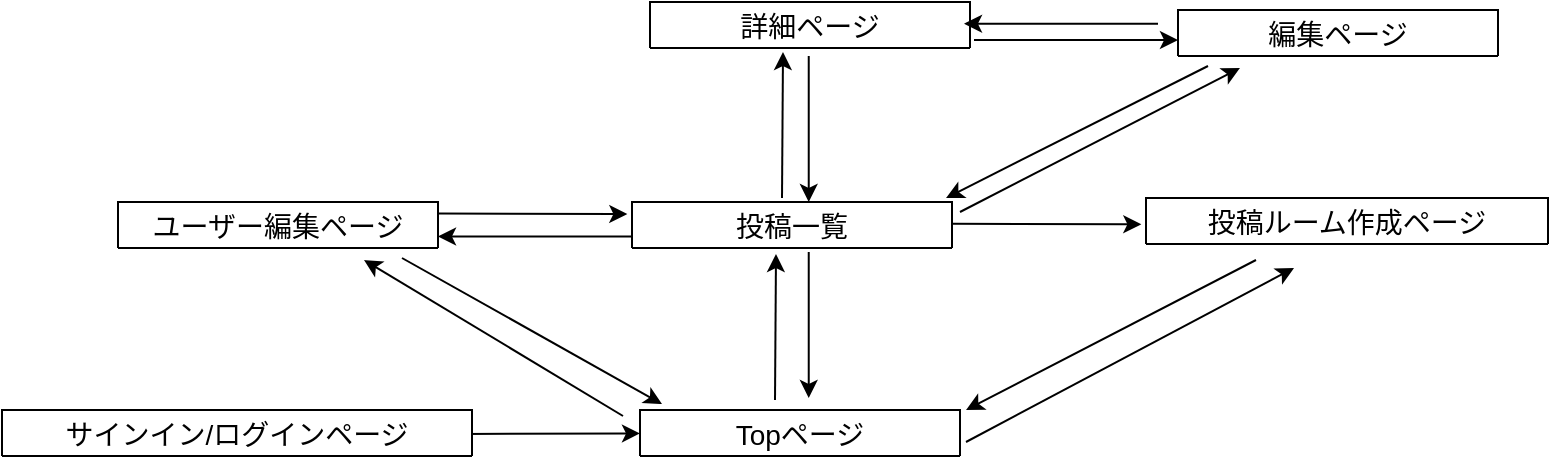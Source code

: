 <mxfile>
    <diagram id="OhMBDFSLoGVkJqcXJaYi" name="ページ1">
        <mxGraphModel dx="720" dy="524" grid="0" gridSize="10" guides="1" tooltips="1" connect="1" arrows="1" fold="1" page="1" pageScale="1" pageWidth="827" pageHeight="1169" background="#FFFFFF" math="0" shadow="0">
            <root>
                <mxCell id="0"/>
                <mxCell id="1" parent="0"/>
                <mxCell id="38" style="edgeStyle=none;html=1;strokeColor=#000000;" edge="1" parent="1" target="24">
                    <mxGeometry relative="1" as="geometry">
                        <mxPoint x="243" y="294" as="sourcePoint"/>
                    </mxGeometry>
                </mxCell>
                <mxCell id="19" value="サインイン/ログインページ" style="swimlane;fontStyle=0;childLayout=stackLayout;horizontal=1;startSize=26;horizontalStack=0;resizeParent=1;resizeParentMax=0;resizeLast=0;collapsible=1;marginBottom=0;align=center;fontSize=14;" vertex="1" parent="1">
                    <mxGeometry x="12" y="282" width="235" height="23" as="geometry"/>
                </mxCell>
                <mxCell id="43" style="edgeStyle=none;html=1;exitX=0;exitY=0.75;exitDx=0;exitDy=0;entryX=1;entryY=0.75;entryDx=0;entryDy=0;strokeColor=#000000;" edge="1" parent="1" source="23" target="29">
                    <mxGeometry relative="1" as="geometry"/>
                </mxCell>
                <mxCell id="23" value="投稿一覧" style="swimlane;fontStyle=0;childLayout=stackLayout;horizontal=1;startSize=26;horizontalStack=0;resizeParent=1;resizeParentMax=0;resizeLast=0;collapsible=1;marginBottom=0;align=center;fontSize=14;" vertex="1" parent="1">
                    <mxGeometry x="327" y="178" width="160" height="23" as="geometry"/>
                </mxCell>
                <mxCell id="24" value="Topページ" style="swimlane;fontStyle=0;childLayout=stackLayout;horizontal=1;startSize=26;horizontalStack=0;resizeParent=1;resizeParentMax=0;resizeLast=0;collapsible=1;marginBottom=0;align=center;fontSize=14;" vertex="1" parent="1">
                    <mxGeometry x="331" y="282" width="160" height="23" as="geometry">
                        <mxRectangle x="331" y="282" width="100" height="29" as="alternateBounds"/>
                    </mxGeometry>
                </mxCell>
                <mxCell id="27" value="投稿ルーム作成ページ" style="swimlane;fontStyle=0;childLayout=stackLayout;horizontal=1;startSize=26;horizontalStack=0;resizeParent=1;resizeParentMax=0;resizeLast=0;collapsible=1;marginBottom=0;align=center;fontSize=14;" vertex="1" parent="1">
                    <mxGeometry x="584" y="176" width="201" height="23" as="geometry"/>
                </mxCell>
                <mxCell id="28" value="詳細ページ" style="swimlane;fontStyle=0;childLayout=stackLayout;horizontal=1;startSize=26;horizontalStack=0;resizeParent=1;resizeParentMax=0;resizeLast=0;collapsible=1;marginBottom=0;align=center;fontSize=14;" vertex="1" parent="1">
                    <mxGeometry x="336" y="78" width="160" height="23" as="geometry"/>
                </mxCell>
                <mxCell id="44" style="edgeStyle=none;html=1;exitX=1;exitY=0.25;exitDx=0;exitDy=0;strokeColor=#000000;" edge="1" parent="1" source="29">
                    <mxGeometry relative="1" as="geometry">
                        <mxPoint x="324.667" y="184" as="targetPoint"/>
                    </mxGeometry>
                </mxCell>
                <mxCell id="29" value="ユーザー編集ページ" style="swimlane;fontStyle=0;childLayout=stackLayout;horizontal=1;startSize=26;horizontalStack=0;resizeParent=1;resizeParentMax=0;resizeLast=0;collapsible=1;marginBottom=0;align=center;fontSize=14;" vertex="1" parent="1">
                    <mxGeometry x="70" y="178" width="160" height="23" as="geometry"/>
                </mxCell>
                <mxCell id="34" value="編集ページ" style="swimlane;fontStyle=0;childLayout=stackLayout;horizontal=1;startSize=26;horizontalStack=0;resizeParent=1;resizeParentMax=0;resizeLast=0;collapsible=1;marginBottom=0;align=center;fontSize=14;" vertex="1" parent="1">
                    <mxGeometry x="600" y="82" width="160" height="23" as="geometry"/>
                </mxCell>
                <mxCell id="39" style="edgeStyle=none;html=1;exitX=1;exitY=0.25;exitDx=0;exitDy=0;strokeColor=#000000;" edge="1" parent="1">
                    <mxGeometry relative="1" as="geometry">
                        <mxPoint x="398.5" y="277" as="sourcePoint"/>
                        <mxPoint x="399" y="204" as="targetPoint"/>
                    </mxGeometry>
                </mxCell>
                <mxCell id="45" style="edgeStyle=none;html=1;strokeColor=#000000;" edge="1" parent="1">
                    <mxGeometry relative="1" as="geometry">
                        <mxPoint x="415.37" y="203" as="sourcePoint"/>
                        <mxPoint x="415.37" y="276" as="targetPoint"/>
                        <Array as="points">
                            <mxPoint x="415.37" y="268"/>
                        </Array>
                    </mxGeometry>
                </mxCell>
                <mxCell id="46" style="edgeStyle=none;html=1;exitX=1;exitY=0.25;exitDx=0;exitDy=0;strokeColor=#000000;" edge="1" parent="1">
                    <mxGeometry relative="1" as="geometry">
                        <mxPoint x="402" y="176" as="sourcePoint"/>
                        <mxPoint x="402.5" y="103" as="targetPoint"/>
                    </mxGeometry>
                </mxCell>
                <mxCell id="47" style="edgeStyle=none;html=1;strokeColor=#000000;" edge="1" parent="1">
                    <mxGeometry relative="1" as="geometry">
                        <mxPoint x="415.37" y="105" as="sourcePoint"/>
                        <mxPoint x="415.37" y="178" as="targetPoint"/>
                        <Array as="points">
                            <mxPoint x="415.37" y="170"/>
                        </Array>
                    </mxGeometry>
                </mxCell>
                <mxCell id="48" style="edgeStyle=none;html=1;exitX=1;exitY=0.25;exitDx=0;exitDy=0;strokeColor=#000000;" edge="1" parent="1">
                    <mxGeometry relative="1" as="geometry">
                        <mxPoint x="322.5" y="285" as="sourcePoint"/>
                        <mxPoint x="193" y="207" as="targetPoint"/>
                    </mxGeometry>
                </mxCell>
                <mxCell id="49" style="edgeStyle=none;html=1;strokeColor=#000000;" edge="1" parent="1">
                    <mxGeometry relative="1" as="geometry">
                        <mxPoint x="212" y="206.0" as="sourcePoint"/>
                        <mxPoint x="342" y="279" as="targetPoint"/>
                        <Array as="points"/>
                    </mxGeometry>
                </mxCell>
                <mxCell id="51" style="edgeStyle=none;html=1;strokeColor=#000000;" edge="1" parent="1">
                    <mxGeometry relative="1" as="geometry">
                        <mxPoint x="494" y="298.0" as="sourcePoint"/>
                        <mxPoint x="658" y="211" as="targetPoint"/>
                        <Array as="points"/>
                    </mxGeometry>
                </mxCell>
                <mxCell id="52" style="edgeStyle=none;html=1;strokeColor=#000000;" edge="1" parent="1">
                    <mxGeometry relative="1" as="geometry">
                        <mxPoint x="639" y="207" as="sourcePoint"/>
                        <mxPoint x="494" y="282" as="targetPoint"/>
                        <Array as="points"/>
                    </mxGeometry>
                </mxCell>
                <mxCell id="53" style="edgeStyle=none;html=1;exitX=1;exitY=0.25;exitDx=0;exitDy=0;strokeColor=#000000;" edge="1" parent="1">
                    <mxGeometry relative="1" as="geometry">
                        <mxPoint x="581.667" y="189.13" as="targetPoint"/>
                        <mxPoint x="487" y="188.88" as="sourcePoint"/>
                    </mxGeometry>
                </mxCell>
                <mxCell id="54" style="edgeStyle=none;html=1;strokeColor=#000000;" edge="1" parent="1">
                    <mxGeometry relative="1" as="geometry">
                        <mxPoint x="615" y="110" as="sourcePoint"/>
                        <mxPoint x="484" y="176" as="targetPoint"/>
                        <Array as="points"/>
                    </mxGeometry>
                </mxCell>
                <mxCell id="55" style="edgeStyle=none;html=1;strokeColor=#000000;" edge="1" parent="1">
                    <mxGeometry relative="1" as="geometry">
                        <mxPoint x="491" y="183" as="sourcePoint"/>
                        <mxPoint x="631" y="111" as="targetPoint"/>
                        <Array as="points"/>
                    </mxGeometry>
                </mxCell>
                <mxCell id="56" style="edgeStyle=none;html=1;exitX=1;exitY=0.25;exitDx=0;exitDy=0;strokeColor=#000000;" edge="1" parent="1">
                    <mxGeometry relative="1" as="geometry">
                        <mxPoint x="600" y="97" as="targetPoint"/>
                        <mxPoint x="498" y="97.0" as="sourcePoint"/>
                    </mxGeometry>
                </mxCell>
                <mxCell id="57" style="edgeStyle=none;html=1;exitX=0;exitY=0.75;exitDx=0;exitDy=0;entryX=1;entryY=0.75;entryDx=0;entryDy=0;strokeColor=#000000;" edge="1" parent="1">
                    <mxGeometry relative="1" as="geometry">
                        <mxPoint x="590" y="88.88" as="sourcePoint"/>
                        <mxPoint x="493" y="88.88" as="targetPoint"/>
                    </mxGeometry>
                </mxCell>
            </root>
        </mxGraphModel>
    </diagram>
</mxfile>